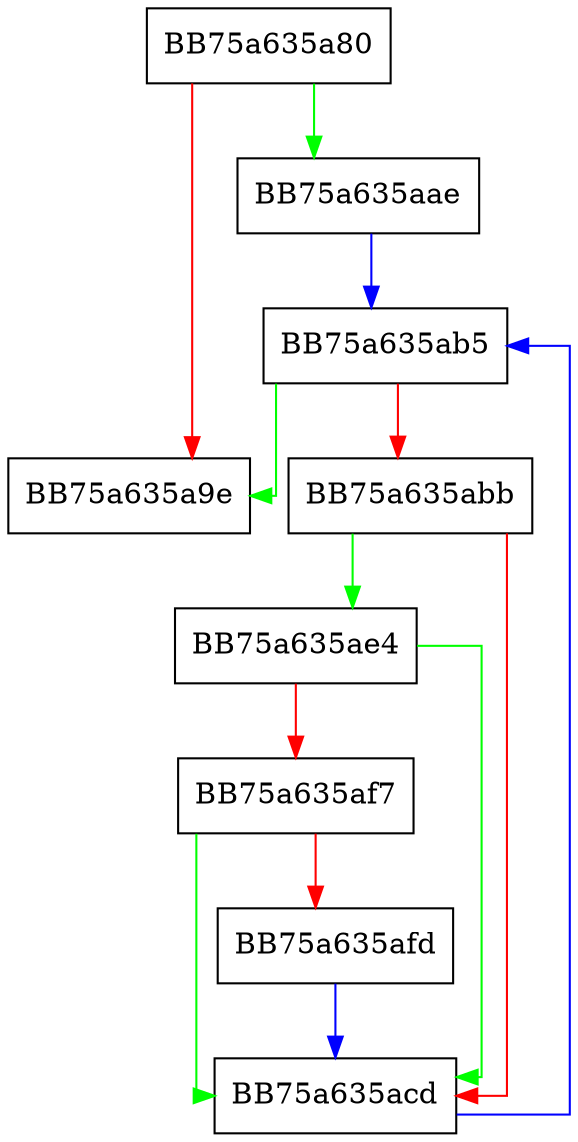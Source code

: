 digraph populateVfsWithVfiles {
  node [shape="box"];
  graph [splines=ortho];
  BB75a635a80 -> BB75a635aae [color="green"];
  BB75a635a80 -> BB75a635a9e [color="red"];
  BB75a635aae -> BB75a635ab5 [color="blue"];
  BB75a635ab5 -> BB75a635a9e [color="green"];
  BB75a635ab5 -> BB75a635abb [color="red"];
  BB75a635abb -> BB75a635ae4 [color="green"];
  BB75a635abb -> BB75a635acd [color="red"];
  BB75a635acd -> BB75a635ab5 [color="blue"];
  BB75a635ae4 -> BB75a635acd [color="green"];
  BB75a635ae4 -> BB75a635af7 [color="red"];
  BB75a635af7 -> BB75a635acd [color="green"];
  BB75a635af7 -> BB75a635afd [color="red"];
  BB75a635afd -> BB75a635acd [color="blue"];
}